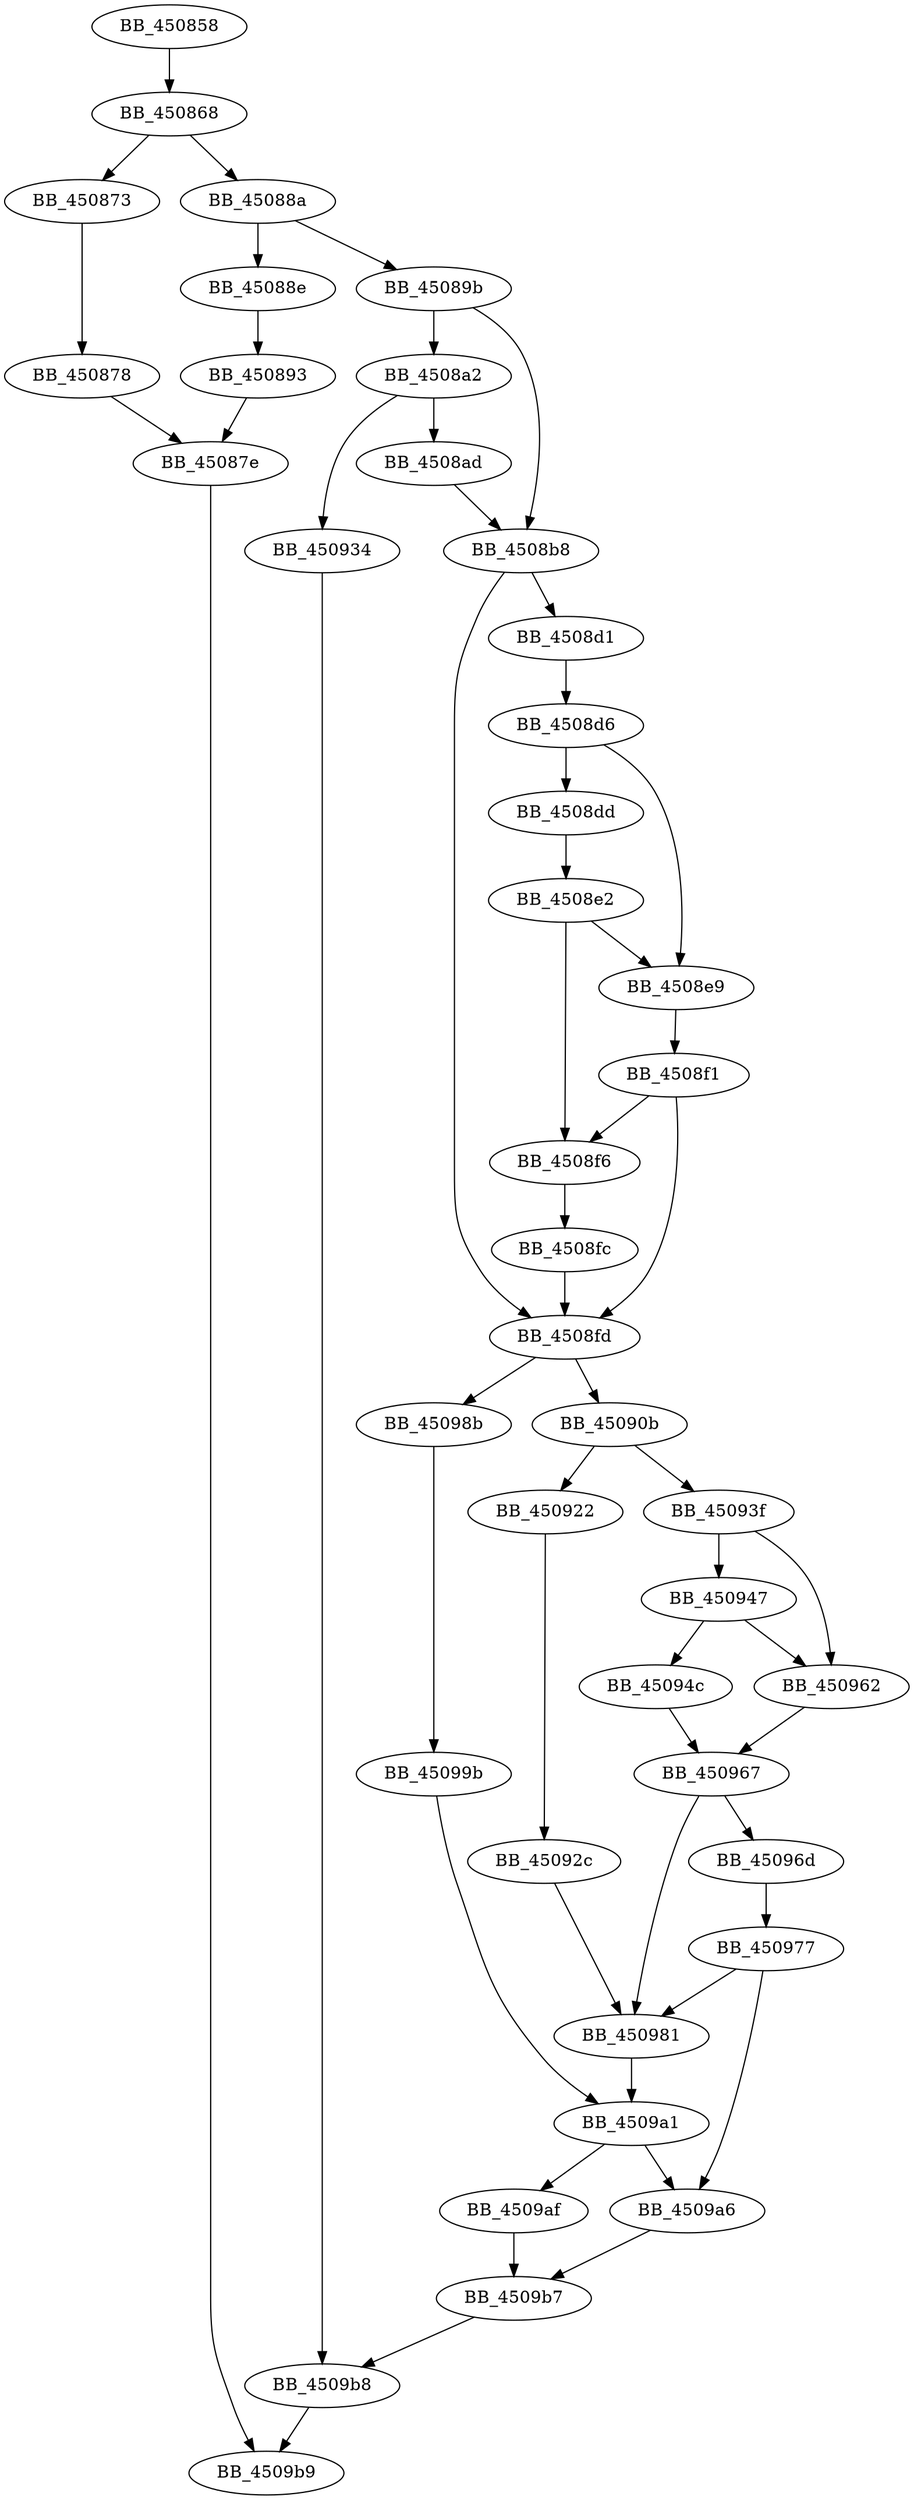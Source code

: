 DiGraph sub_450858{
BB_450858->BB_450868
BB_450868->BB_450873
BB_450868->BB_45088a
BB_450873->BB_450878
BB_450878->BB_45087e
BB_45087e->BB_4509b9
BB_45088a->BB_45088e
BB_45088a->BB_45089b
BB_45088e->BB_450893
BB_450893->BB_45087e
BB_45089b->BB_4508a2
BB_45089b->BB_4508b8
BB_4508a2->BB_4508ad
BB_4508a2->BB_450934
BB_4508ad->BB_4508b8
BB_4508b8->BB_4508d1
BB_4508b8->BB_4508fd
BB_4508d1->BB_4508d6
BB_4508d6->BB_4508dd
BB_4508d6->BB_4508e9
BB_4508dd->BB_4508e2
BB_4508e2->BB_4508e9
BB_4508e2->BB_4508f6
BB_4508e9->BB_4508f1
BB_4508f1->BB_4508f6
BB_4508f1->BB_4508fd
BB_4508f6->BB_4508fc
BB_4508fc->BB_4508fd
BB_4508fd->BB_45090b
BB_4508fd->BB_45098b
BB_45090b->BB_450922
BB_45090b->BB_45093f
BB_450922->BB_45092c
BB_45092c->BB_450981
BB_450934->BB_4509b8
BB_45093f->BB_450947
BB_45093f->BB_450962
BB_450947->BB_45094c
BB_450947->BB_450962
BB_45094c->BB_450967
BB_450962->BB_450967
BB_450967->BB_45096d
BB_450967->BB_450981
BB_45096d->BB_450977
BB_450977->BB_450981
BB_450977->BB_4509a6
BB_450981->BB_4509a1
BB_45098b->BB_45099b
BB_45099b->BB_4509a1
BB_4509a1->BB_4509a6
BB_4509a1->BB_4509af
BB_4509a6->BB_4509b7
BB_4509af->BB_4509b7
BB_4509b7->BB_4509b8
BB_4509b8->BB_4509b9
}
